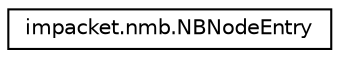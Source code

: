 digraph "Graphical Class Hierarchy"
{
  edge [fontname="Helvetica",fontsize="10",labelfontname="Helvetica",labelfontsize="10"];
  node [fontname="Helvetica",fontsize="10",shape=record];
  rankdir="LR";
  Node0 [label="impacket.nmb.NBNodeEntry",height=0.2,width=0.4,color="black", fillcolor="white", style="filled",URL="$classimpacket_1_1nmb_1_1_n_b_node_entry.html"];
}
